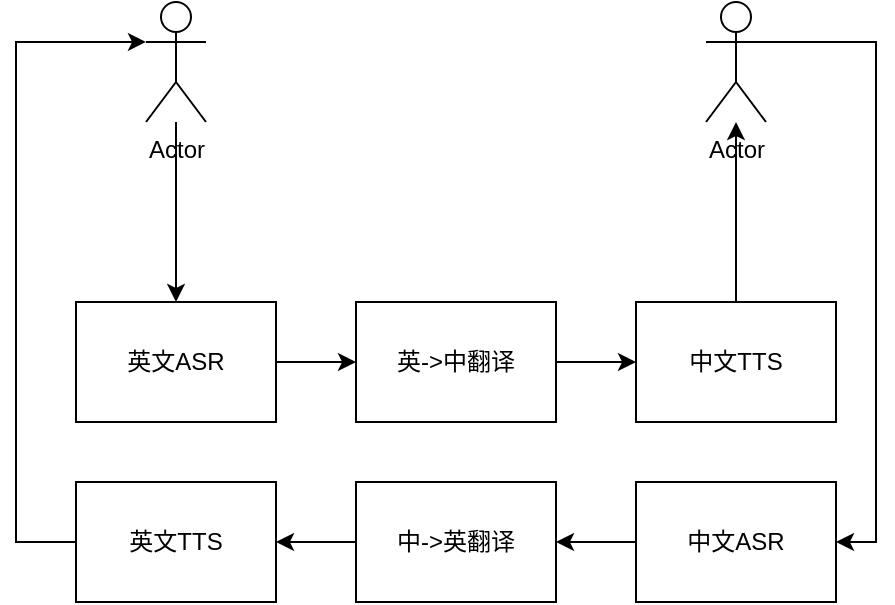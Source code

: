 <mxfile version="14.5.1" type="github" pages="2">
  <diagram id="ESvmmhUmxTBA3f6USQD_" name="第 1 页">
    <mxGraphModel dx="1038" dy="580" grid="1" gridSize="10" guides="1" tooltips="1" connect="1" arrows="1" fold="1" page="1" pageScale="1" pageWidth="827" pageHeight="1169" math="0" shadow="0">
      <root>
        <mxCell id="0" />
        <mxCell id="1" parent="0" />
        <mxCell id="aBwMom_D8BZd14IzNknp-10" style="edgeStyle=orthogonalEdgeStyle;rounded=0;orthogonalLoop=1;jettySize=auto;html=1;" parent="1" source="aBwMom_D8BZd14IzNknp-1" target="aBwMom_D8BZd14IzNknp-2" edge="1">
          <mxGeometry relative="1" as="geometry" />
        </mxCell>
        <mxCell id="aBwMom_D8BZd14IzNknp-1" value="Actor" style="shape=umlActor;verticalLabelPosition=bottom;verticalAlign=top;html=1;outlineConnect=0;" parent="1" vertex="1">
          <mxGeometry x="285" y="140" width="30" height="60" as="geometry" />
        </mxCell>
        <mxCell id="aBwMom_D8BZd14IzNknp-5" style="edgeStyle=orthogonalEdgeStyle;rounded=0;orthogonalLoop=1;jettySize=auto;html=1;" parent="1" source="aBwMom_D8BZd14IzNknp-2" target="aBwMom_D8BZd14IzNknp-4" edge="1">
          <mxGeometry relative="1" as="geometry" />
        </mxCell>
        <mxCell id="aBwMom_D8BZd14IzNknp-2" value="英文ASR" style="rounded=0;whiteSpace=wrap;html=1;" parent="1" vertex="1">
          <mxGeometry x="250" y="290" width="100" height="60" as="geometry" />
        </mxCell>
        <mxCell id="aBwMom_D8BZd14IzNknp-7" style="edgeStyle=orthogonalEdgeStyle;rounded=0;orthogonalLoop=1;jettySize=auto;html=1;entryX=0;entryY=0.5;entryDx=0;entryDy=0;" parent="1" source="aBwMom_D8BZd14IzNknp-4" target="aBwMom_D8BZd14IzNknp-6" edge="1">
          <mxGeometry relative="1" as="geometry" />
        </mxCell>
        <mxCell id="aBwMom_D8BZd14IzNknp-4" value="英-&amp;gt;中翻译" style="rounded=0;whiteSpace=wrap;html=1;" parent="1" vertex="1">
          <mxGeometry x="390" y="290" width="100" height="60" as="geometry" />
        </mxCell>
        <mxCell id="aBwMom_D8BZd14IzNknp-9" style="edgeStyle=orthogonalEdgeStyle;rounded=0;orthogonalLoop=1;jettySize=auto;html=1;" parent="1" source="aBwMom_D8BZd14IzNknp-6" target="aBwMom_D8BZd14IzNknp-8" edge="1">
          <mxGeometry relative="1" as="geometry" />
        </mxCell>
        <mxCell id="aBwMom_D8BZd14IzNknp-6" value="中文TTS" style="rounded=0;whiteSpace=wrap;html=1;" parent="1" vertex="1">
          <mxGeometry x="530" y="290" width="100" height="60" as="geometry" />
        </mxCell>
        <mxCell id="aBwMom_D8BZd14IzNknp-16" style="edgeStyle=orthogonalEdgeStyle;rounded=0;orthogonalLoop=1;jettySize=auto;html=1;entryX=1;entryY=0.5;entryDx=0;entryDy=0;exitX=1;exitY=0.333;exitDx=0;exitDy=0;exitPerimeter=0;" parent="1" source="aBwMom_D8BZd14IzNknp-8" target="aBwMom_D8BZd14IzNknp-15" edge="1">
          <mxGeometry relative="1" as="geometry">
            <Array as="points">
              <mxPoint x="650" y="160" />
              <mxPoint x="650" y="410" />
            </Array>
          </mxGeometry>
        </mxCell>
        <mxCell id="aBwMom_D8BZd14IzNknp-8" value="Actor" style="shape=umlActor;verticalLabelPosition=bottom;verticalAlign=top;html=1;outlineConnect=0;" parent="1" vertex="1">
          <mxGeometry x="565" y="140" width="30" height="60" as="geometry" />
        </mxCell>
        <mxCell id="aBwMom_D8BZd14IzNknp-19" style="edgeStyle=orthogonalEdgeStyle;rounded=0;orthogonalLoop=1;jettySize=auto;html=1;entryX=0;entryY=0.333;entryDx=0;entryDy=0;entryPerimeter=0;" parent="1" source="aBwMom_D8BZd14IzNknp-12" target="aBwMom_D8BZd14IzNknp-1" edge="1">
          <mxGeometry relative="1" as="geometry">
            <Array as="points">
              <mxPoint x="220" y="410" />
              <mxPoint x="220" y="160" />
            </Array>
          </mxGeometry>
        </mxCell>
        <mxCell id="aBwMom_D8BZd14IzNknp-12" value="英文TTS" style="rounded=0;whiteSpace=wrap;html=1;" parent="1" vertex="1">
          <mxGeometry x="250" y="380" width="100" height="60" as="geometry" />
        </mxCell>
        <mxCell id="aBwMom_D8BZd14IzNknp-18" style="edgeStyle=orthogonalEdgeStyle;rounded=0;orthogonalLoop=1;jettySize=auto;html=1;entryX=1;entryY=0.5;entryDx=0;entryDy=0;" parent="1" source="aBwMom_D8BZd14IzNknp-14" target="aBwMom_D8BZd14IzNknp-12" edge="1">
          <mxGeometry relative="1" as="geometry" />
        </mxCell>
        <mxCell id="aBwMom_D8BZd14IzNknp-14" value="中-&amp;gt;英翻译" style="rounded=0;whiteSpace=wrap;html=1;" parent="1" vertex="1">
          <mxGeometry x="390" y="380" width="100" height="60" as="geometry" />
        </mxCell>
        <mxCell id="aBwMom_D8BZd14IzNknp-17" style="edgeStyle=orthogonalEdgeStyle;rounded=0;orthogonalLoop=1;jettySize=auto;html=1;entryX=1;entryY=0.5;entryDx=0;entryDy=0;" parent="1" source="aBwMom_D8BZd14IzNknp-15" target="aBwMom_D8BZd14IzNknp-14" edge="1">
          <mxGeometry relative="1" as="geometry" />
        </mxCell>
        <mxCell id="aBwMom_D8BZd14IzNknp-15" value="中文ASR" style="rounded=0;whiteSpace=wrap;html=1;" parent="1" vertex="1">
          <mxGeometry x="530" y="380" width="100" height="60" as="geometry" />
        </mxCell>
      </root>
    </mxGraphModel>
  </diagram>
  <diagram id="q9-W6lvfLEJVs3o5c8PB" name="第 2 页">
    <mxGraphModel dx="2426" dy="2103" grid="1" gridSize="10" guides="1" tooltips="1" connect="1" arrows="1" fold="1" page="1" pageScale="1" pageWidth="827" pageHeight="1169" math="0" shadow="0">
      <root>
        <mxCell id="ZaGUo094ZKQwnA8RUyoK-0" />
        <mxCell id="ZaGUo094ZKQwnA8RUyoK-1" parent="ZaGUo094ZKQwnA8RUyoK-0" />
        <mxCell id="xxe0TyBy9cfBVcG6Gukx-0" value="1: 实时英文语音流" style="rounded=0;orthogonalLoop=1;jettySize=auto;html=1;exitX=0.5;exitY=0.5;exitDx=0;exitDy=0;exitPerimeter=0;entryX=0;entryY=0.75;entryDx=0;entryDy=0;" edge="1" parent="ZaGUo094ZKQwnA8RUyoK-1" source="xxe0TyBy9cfBVcG6Gukx-1" target="xxe0TyBy9cfBVcG6Gukx-16">
          <mxGeometry relative="1" as="geometry" />
        </mxCell>
        <mxCell id="xxe0TyBy9cfBVcG6Gukx-1" value="User Agent" style="shape=umlActor;verticalLabelPosition=bottom;verticalAlign=top;html=1;outlineConnect=0;" vertex="1" parent="ZaGUo094ZKQwnA8RUyoK-1">
          <mxGeometry x="285" y="140" width="30" height="60" as="geometry" />
        </mxCell>
        <mxCell id="xxe0TyBy9cfBVcG6Gukx-19" value="3: vad断句" style="edgeStyle=orthogonalEdgeStyle;rounded=0;orthogonalLoop=1;jettySize=auto;html=1;entryX=0.25;entryY=1;entryDx=0;entryDy=0;exitX=0.75;exitY=0;exitDx=0;exitDy=0;" edge="1" parent="ZaGUo094ZKQwnA8RUyoK-1" source="xxe0TyBy9cfBVcG6Gukx-3" target="xxe0TyBy9cfBVcG6Gukx-16">
          <mxGeometry relative="1" as="geometry">
            <mxPoint x="630" y="410" as="targetPoint" />
            <Array as="points">
              <mxPoint x="335" y="400" />
              <mxPoint x="590" y="400" />
            </Array>
          </mxGeometry>
        </mxCell>
        <mxCell id="xxe0TyBy9cfBVcG6Gukx-3" value="英文ASR" style="rounded=0;whiteSpace=wrap;html=1;" vertex="1" parent="ZaGUo094ZKQwnA8RUyoK-1">
          <mxGeometry x="260" y="470" width="100" height="60" as="geometry" />
        </mxCell>
        <mxCell id="xxe0TyBy9cfBVcG6Gukx-4" value="5: 中文文本" style="edgeStyle=orthogonalEdgeStyle;rounded=0;orthogonalLoop=1;jettySize=auto;html=1;entryX=0.25;entryY=0;entryDx=0;entryDy=0;exitX=0.75;exitY=1;exitDx=0;exitDy=0;" edge="1" parent="ZaGUo094ZKQwnA8RUyoK-1" source="xxe0TyBy9cfBVcG6Gukx-16" target="xxe0TyBy9cfBVcG6Gukx-7">
          <mxGeometry relative="1" as="geometry">
            <Array as="points">
              <mxPoint x="650" y="400" />
              <mxPoint x="915" y="400" />
            </Array>
          </mxGeometry>
        </mxCell>
        <mxCell id="xxe0TyBy9cfBVcG6Gukx-5" value="英-&amp;gt;中翻译" style="rounded=0;whiteSpace=wrap;html=1;" vertex="1" parent="ZaGUo094ZKQwnA8RUyoK-1">
          <mxGeometry x="570" y="470" width="100" height="60" as="geometry" />
        </mxCell>
        <mxCell id="xxe0TyBy9cfBVcG6Gukx-6" value="6: 中文语音流" style="edgeStyle=orthogonalEdgeStyle;rounded=0;orthogonalLoop=1;jettySize=auto;html=1;entryX=1;entryY=1;entryDx=0;entryDy=0;exitX=0.5;exitY=0;exitDx=0;exitDy=0;" edge="1" parent="ZaGUo094ZKQwnA8RUyoK-1" source="xxe0TyBy9cfBVcG6Gukx-7" target="xxe0TyBy9cfBVcG6Gukx-16">
          <mxGeometry relative="1" as="geometry">
            <Array as="points">
              <mxPoint x="940" y="360" />
              <mxPoint x="680" y="360" />
            </Array>
          </mxGeometry>
        </mxCell>
        <mxCell id="xxe0TyBy9cfBVcG6Gukx-7" value="中文TTS" style="rounded=0;whiteSpace=wrap;html=1;" vertex="1" parent="ZaGUo094ZKQwnA8RUyoK-1">
          <mxGeometry x="890" y="470" width="100" height="60" as="geometry" />
        </mxCell>
        <mxCell id="xxe0TyBy9cfBVcG6Gukx-25" value="1: 实时中文语音流" style="edgeStyle=none;rounded=0;orthogonalLoop=1;jettySize=auto;html=1;entryX=1;entryY=0.25;entryDx=0;entryDy=0;startArrow=none;startFill=0;" edge="1" parent="ZaGUo094ZKQwnA8RUyoK-1" source="xxe0TyBy9cfBVcG6Gukx-9" target="xxe0TyBy9cfBVcG6Gukx-16">
          <mxGeometry relative="1" as="geometry" />
        </mxCell>
        <mxCell id="xxe0TyBy9cfBVcG6Gukx-9" value="User Agent" style="shape=umlActor;verticalLabelPosition=bottom;verticalAlign=top;html=1;outlineConnect=0;" vertex="1" parent="ZaGUo094ZKQwnA8RUyoK-1">
          <mxGeometry x="920" y="140" width="30" height="60" as="geometry" />
        </mxCell>
        <mxCell id="xxe0TyBy9cfBVcG6Gukx-31" value="6: 英文语音流" style="edgeStyle=orthogonalEdgeStyle;rounded=0;orthogonalLoop=1;jettySize=auto;html=1;entryX=0;entryY=0;entryDx=0;entryDy=0;startArrow=none;startFill=0;" edge="1" parent="ZaGUo094ZKQwnA8RUyoK-1" source="xxe0TyBy9cfBVcG6Gukx-11" target="xxe0TyBy9cfBVcG6Gukx-16">
          <mxGeometry relative="1" as="geometry">
            <Array as="points">
              <mxPoint x="310" y="40" />
              <mxPoint x="560" y="40" />
            </Array>
          </mxGeometry>
        </mxCell>
        <mxCell id="xxe0TyBy9cfBVcG6Gukx-11" value="英文TTS" style="rounded=0;whiteSpace=wrap;html=1;" vertex="1" parent="ZaGUo094ZKQwnA8RUyoK-1">
          <mxGeometry x="260" y="-190" width="100" height="60" as="geometry" />
        </mxCell>
        <mxCell id="xxe0TyBy9cfBVcG6Gukx-13" value="中-&amp;gt;英翻译" style="rounded=0;whiteSpace=wrap;html=1;" vertex="1" parent="ZaGUo094ZKQwnA8RUyoK-1">
          <mxGeometry x="570" y="-190" width="100" height="60" as="geometry" />
        </mxCell>
        <mxCell id="xxe0TyBy9cfBVcG6Gukx-27" value="3: vad断句" style="edgeStyle=orthogonalEdgeStyle;rounded=0;orthogonalLoop=1;jettySize=auto;html=1;entryX=0.75;entryY=0;entryDx=0;entryDy=0;startArrow=none;startFill=0;exitX=0.25;exitY=1;exitDx=0;exitDy=0;" edge="1" parent="ZaGUo094ZKQwnA8RUyoK-1" source="xxe0TyBy9cfBVcG6Gukx-15" target="xxe0TyBy9cfBVcG6Gukx-16">
          <mxGeometry relative="1" as="geometry">
            <Array as="points">
              <mxPoint x="905" />
              <mxPoint x="650" />
            </Array>
          </mxGeometry>
        </mxCell>
        <mxCell id="xxe0TyBy9cfBVcG6Gukx-15" value="中文ASR" style="rounded=0;whiteSpace=wrap;html=1;" vertex="1" parent="ZaGUo094ZKQwnA8RUyoK-1">
          <mxGeometry x="880" y="-190" width="100" height="60" as="geometry" />
        </mxCell>
        <mxCell id="xxe0TyBy9cfBVcG6Gukx-18" value="2: 听写" style="edgeStyle=orthogonalEdgeStyle;rounded=0;orthogonalLoop=1;jettySize=auto;html=1;entryX=0.5;entryY=0;entryDx=0;entryDy=0;exitX=0;exitY=1;exitDx=0;exitDy=0;" edge="1" parent="ZaGUo094ZKQwnA8RUyoK-1" source="xxe0TyBy9cfBVcG6Gukx-16" target="xxe0TyBy9cfBVcG6Gukx-3">
          <mxGeometry relative="1" as="geometry">
            <Array as="points">
              <mxPoint x="560" y="360" />
              <mxPoint x="310" y="360" />
            </Array>
          </mxGeometry>
        </mxCell>
        <mxCell id="xxe0TyBy9cfBVcG6Gukx-20" value="4: 翻译" style="edgeStyle=orthogonalEdgeStyle;rounded=0;orthogonalLoop=1;jettySize=auto;html=1;entryX=0.5;entryY=0;entryDx=0;entryDy=0;exitX=0.5;exitY=1;exitDx=0;exitDy=0;startArrow=classic;startFill=1;" edge="1" parent="ZaGUo094ZKQwnA8RUyoK-1" source="xxe0TyBy9cfBVcG6Gukx-16" target="xxe0TyBy9cfBVcG6Gukx-5">
          <mxGeometry relative="1" as="geometry" />
        </mxCell>
        <mxCell id="xxe0TyBy9cfBVcG6Gukx-24" value="7: 实时中文语音流" style="rounded=0;orthogonalLoop=1;jettySize=auto;html=1;entryX=0.5;entryY=0.5;entryDx=0;entryDy=0;entryPerimeter=0;startArrow=none;startFill=0;exitX=1;exitY=0.75;exitDx=0;exitDy=0;" edge="1" parent="ZaGUo094ZKQwnA8RUyoK-1" source="xxe0TyBy9cfBVcG6Gukx-16" target="xxe0TyBy9cfBVcG6Gukx-9">
          <mxGeometry relative="1" as="geometry" />
        </mxCell>
        <mxCell id="xxe0TyBy9cfBVcG6Gukx-26" value="2: 听写" style="edgeStyle=orthogonalEdgeStyle;rounded=0;orthogonalLoop=1;jettySize=auto;html=1;entryX=0.5;entryY=1;entryDx=0;entryDy=0;startArrow=none;startFill=0;exitX=1;exitY=0;exitDx=0;exitDy=0;" edge="1" parent="ZaGUo094ZKQwnA8RUyoK-1" source="xxe0TyBy9cfBVcG6Gukx-16" target="xxe0TyBy9cfBVcG6Gukx-15">
          <mxGeometry relative="1" as="geometry">
            <Array as="points">
              <mxPoint x="680" y="40" />
              <mxPoint x="930" y="40" />
            </Array>
          </mxGeometry>
        </mxCell>
        <mxCell id="xxe0TyBy9cfBVcG6Gukx-28" value="4: 翻译" style="edgeStyle=orthogonalEdgeStyle;rounded=0;orthogonalLoop=1;jettySize=auto;html=1;startArrow=classic;startFill=1;" edge="1" parent="ZaGUo094ZKQwnA8RUyoK-1" source="xxe0TyBy9cfBVcG6Gukx-16" target="xxe0TyBy9cfBVcG6Gukx-13">
          <mxGeometry relative="1" as="geometry" />
        </mxCell>
        <mxCell id="xxe0TyBy9cfBVcG6Gukx-29" value="5: 英文文本" style="edgeStyle=orthogonalEdgeStyle;rounded=0;orthogonalLoop=1;jettySize=auto;html=1;entryX=1;entryY=1;entryDx=0;entryDy=0;startArrow=none;startFill=0;exitX=0.25;exitY=0;exitDx=0;exitDy=0;" edge="1" parent="ZaGUo094ZKQwnA8RUyoK-1" source="xxe0TyBy9cfBVcG6Gukx-16" target="xxe0TyBy9cfBVcG6Gukx-11">
          <mxGeometry relative="1" as="geometry">
            <Array as="points">
              <mxPoint x="590" />
              <mxPoint x="360" />
            </Array>
          </mxGeometry>
        </mxCell>
        <mxCell id="xxe0TyBy9cfBVcG6Gukx-32" value="7: 实时英文语音流" style="rounded=0;orthogonalLoop=1;jettySize=auto;html=1;entryX=0.5;entryY=0.5;entryDx=0;entryDy=0;entryPerimeter=0;startArrow=none;startFill=0;exitX=0;exitY=0.25;exitDx=0;exitDy=0;" edge="1" parent="ZaGUo094ZKQwnA8RUyoK-1" source="xxe0TyBy9cfBVcG6Gukx-16" target="xxe0TyBy9cfBVcG6Gukx-1">
          <mxGeometry relative="1" as="geometry" />
        </mxCell>
        <mxCell id="xxe0TyBy9cfBVcG6Gukx-16" value="后端服务" style="rounded=0;whiteSpace=wrap;html=1;" vertex="1" parent="ZaGUo094ZKQwnA8RUyoK-1">
          <mxGeometry x="560" y="140" width="120" height="60" as="geometry" />
        </mxCell>
        <mxCell id="xxe0TyBy9cfBVcG6Gukx-37" value="" style="group" vertex="1" connectable="0" parent="ZaGUo094ZKQwnA8RUyoK-1">
          <mxGeometry x="80" y="-190" width="80" height="350" as="geometry" />
        </mxCell>
        <mxCell id="xxe0TyBy9cfBVcG6Gukx-33" value="" style="shape=curlyBracket;whiteSpace=wrap;html=1;rounded=1;" vertex="1" parent="xxe0TyBy9cfBVcG6Gukx-37">
          <mxGeometry x="60" width="20" height="350" as="geometry" />
        </mxCell>
        <mxCell id="xxe0TyBy9cfBVcG6Gukx-34" value="中-&amp;gt;英" style="text;html=1;align=center;verticalAlign=middle;resizable=0;points=[];autosize=1;" vertex="1" parent="xxe0TyBy9cfBVcG6Gukx-37">
          <mxGeometry y="165" width="50" height="20" as="geometry" />
        </mxCell>
        <mxCell id="xxe0TyBy9cfBVcG6Gukx-38" value="" style="group" vertex="1" connectable="0" parent="ZaGUo094ZKQwnA8RUyoK-1">
          <mxGeometry x="80" y="180" width="80" height="350" as="geometry" />
        </mxCell>
        <mxCell id="xxe0TyBy9cfBVcG6Gukx-39" value="" style="shape=curlyBracket;whiteSpace=wrap;html=1;rounded=1;" vertex="1" parent="xxe0TyBy9cfBVcG6Gukx-38">
          <mxGeometry x="60" width="20" height="350" as="geometry" />
        </mxCell>
        <mxCell id="xxe0TyBy9cfBVcG6Gukx-40" value="英-&amp;gt;中" style="text;html=1;align=center;verticalAlign=middle;resizable=0;points=[];autosize=1;" vertex="1" parent="xxe0TyBy9cfBVcG6Gukx-38">
          <mxGeometry y="165" width="50" height="20" as="geometry" />
        </mxCell>
        <mxCell id="xxe0TyBy9cfBVcG6Gukx-41" value="技术要点&lt;br&gt;&lt;div&gt;1、通讯协议使用WebSocket&lt;/div&gt;&lt;div&gt;2、浏览器端使用recorder录音，需要开启https&lt;/div&gt;&lt;div&gt;3、前后端录音数据通过ArrayBuffer序列化&lt;/div&gt;4、后端接收到语音流后调用听写引擎（ASR），以VAD信号作为标识，进行翻译&lt;br&gt;5、翻译结果送到TTS引擎，将实时语音流传送到接收端&lt;br&gt;" style="text;html=1;align=left;verticalAlign=middle;resizable=0;points=[];autosize=1;fontSize=16;" vertex="1" parent="ZaGUo094ZKQwnA8RUyoK-1">
          <mxGeometry x="1120" y="-140" width="590" height="120" as="geometry" />
        </mxCell>
      </root>
    </mxGraphModel>
  </diagram>
</mxfile>
